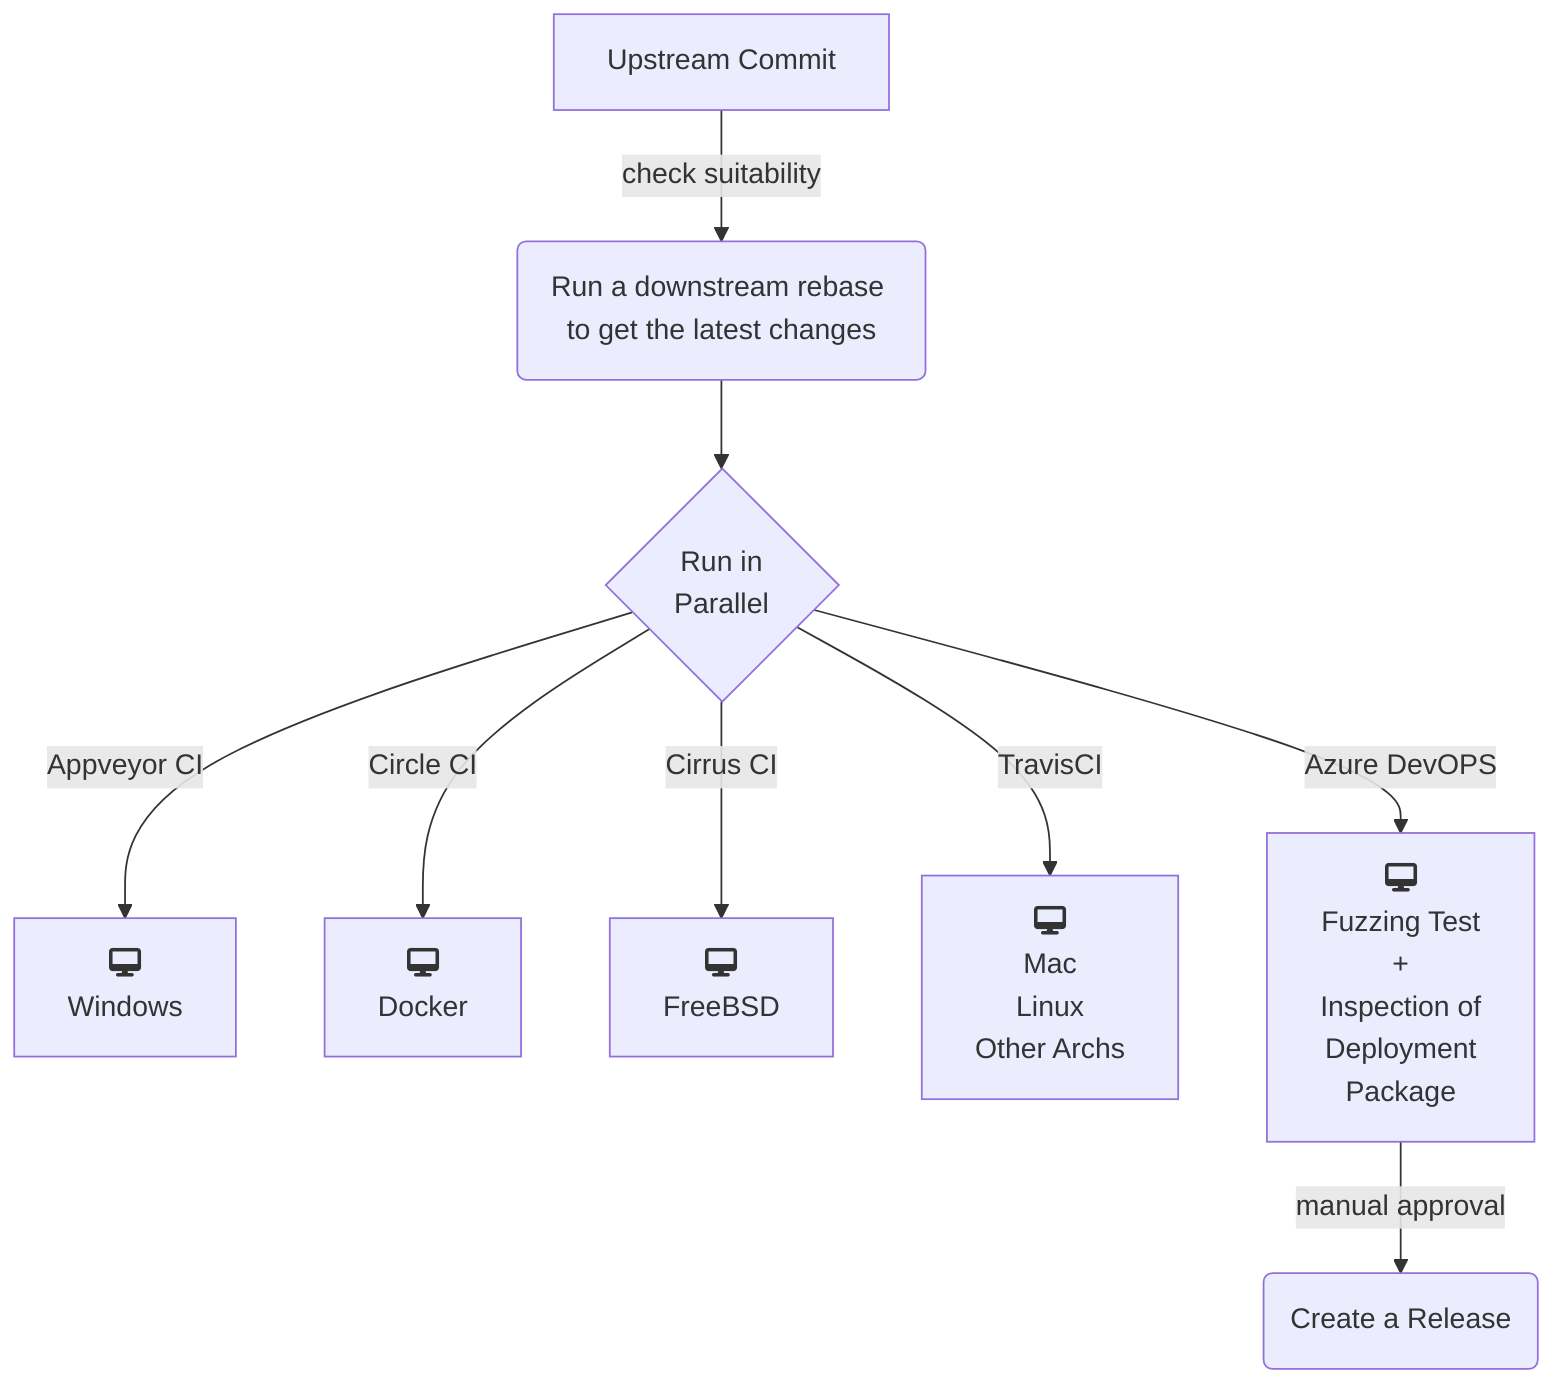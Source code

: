 graph TD
    A[Upstream Commit] -->|check suitability| B(Run a downstream rebase to get the latest changes)
    B --> C{Run in<br> Parallel}
    C -->|Appveyor CI| D[fa:fa-desktop <br>Windows]
    C -->|Circle CI| E[fa:fa-desktop <br>Docker]
    C -->|Cirrus CI| F[fa:fa-desktop <br>FreeBSD]
    C -->|TravisCI| G[fa:fa-desktop <br>Mac<br> Linux<br> Other Archs]
    C -->|Azure DevOPS| H[fa:fa-desktop <br>Fuzzing Test<br>+<br>Inspect Deploy<br>Package]
    H[fa:fa-desktop <br>Fuzzing Test<br>+<br>Inspection of<br> Deployment<br>Package] -->|manual approval| X(Create a Release)